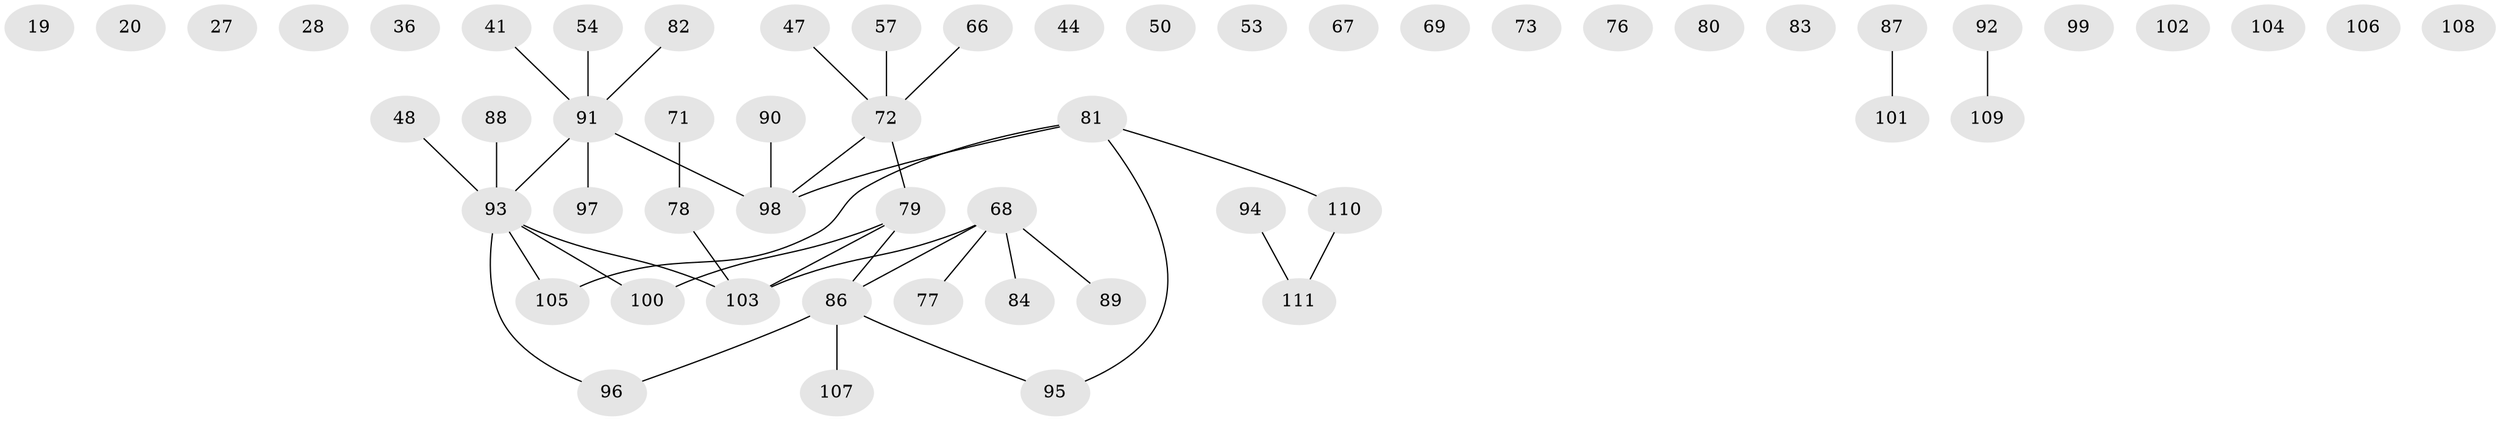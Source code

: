 // original degree distribution, {3: 0.13513513513513514, 6: 0.02702702702702703, 4: 0.0990990990990991, 1: 0.35135135135135137, 2: 0.23423423423423423, 0: 0.15315315315315314}
// Generated by graph-tools (version 1.1) at 2025/39/03/09/25 04:39:23]
// undirected, 55 vertices, 39 edges
graph export_dot {
graph [start="1"]
  node [color=gray90,style=filled];
  19;
  20;
  27;
  28;
  36;
  41;
  44;
  47;
  48;
  50;
  53 [super="+29"];
  54 [super="+26"];
  57;
  66;
  67;
  68 [super="+64+60+65"];
  69 [super="+40"];
  71;
  72 [super="+3"];
  73;
  76;
  77;
  78;
  79 [super="+24+75+58+59"];
  80;
  81 [super="+18+39+51"];
  82;
  83;
  84 [super="+9"];
  86 [super="+70+33"];
  87;
  88 [super="+74"];
  89;
  90;
  91 [super="+2+7+49"];
  92 [super="+31"];
  93 [super="+22+32+85"];
  94;
  95;
  96 [super="+21+62"];
  97;
  98 [super="+61+52"];
  99;
  100 [super="+6+42+63"];
  101;
  102;
  103;
  104;
  105 [super="+43+46"];
  106;
  107 [super="+5+55"];
  108;
  109;
  110;
  111;
  41 -- 91;
  47 -- 72;
  48 -- 93;
  54 -- 91;
  57 -- 72 [weight=2];
  66 -- 72;
  68 -- 77;
  68 -- 89;
  68 -- 86;
  68 -- 84;
  68 -- 103;
  71 -- 78;
  72 -- 98;
  72 -- 79;
  78 -- 103;
  79 -- 103;
  79 -- 100;
  79 -- 86;
  81 -- 110;
  81 -- 105;
  81 -- 95;
  81 -- 98;
  82 -- 91;
  86 -- 95;
  86 -- 107;
  86 -- 96;
  87 -- 101;
  88 -- 93 [weight=3];
  90 -- 98;
  91 -- 97;
  91 -- 93 [weight=2];
  91 -- 98;
  92 -- 109;
  93 -- 96;
  93 -- 103;
  93 -- 100;
  93 -- 105;
  94 -- 111;
  110 -- 111;
}
